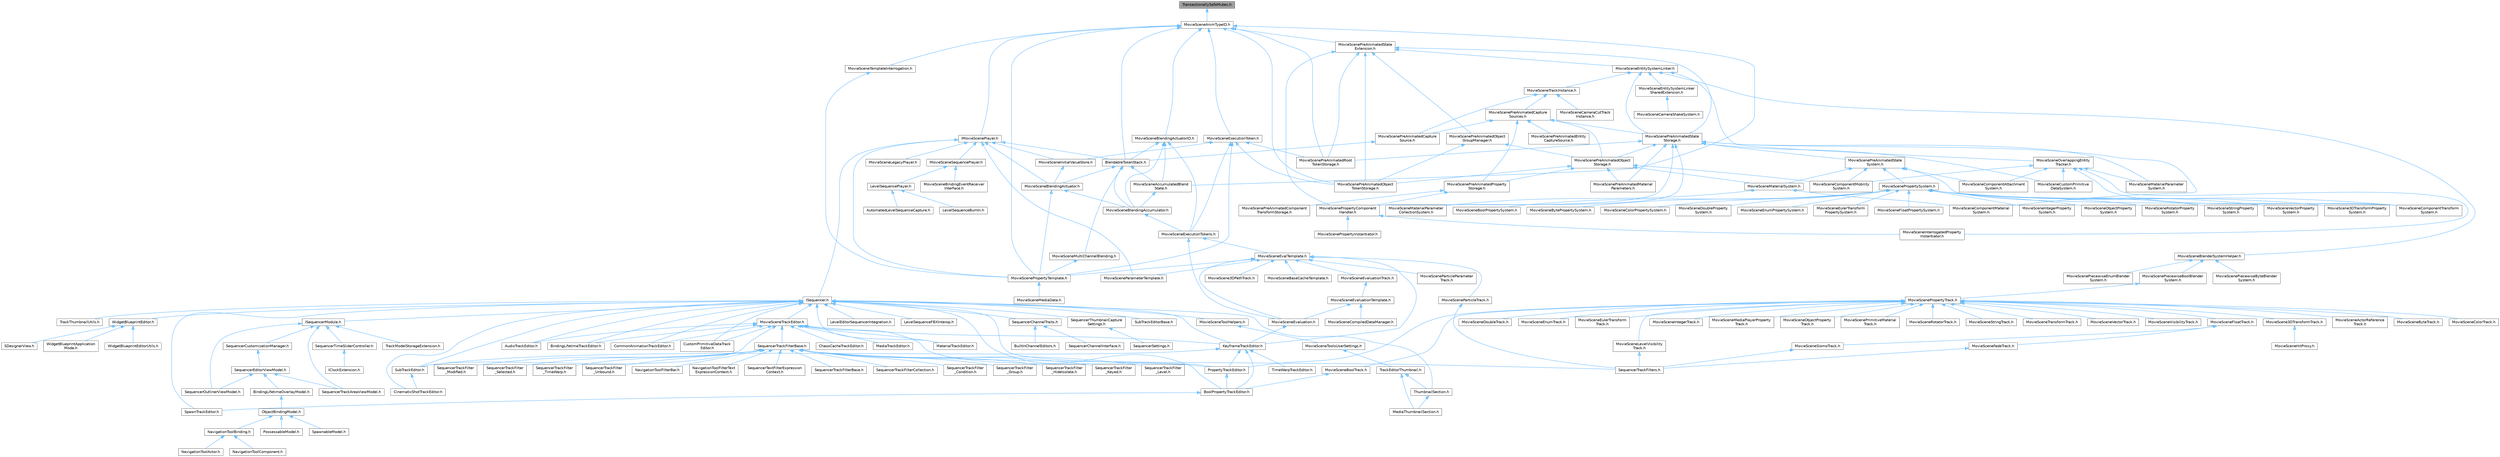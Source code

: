 digraph "TransactionallySafeMutex.h"
{
 // INTERACTIVE_SVG=YES
 // LATEX_PDF_SIZE
  bgcolor="transparent";
  edge [fontname=Helvetica,fontsize=10,labelfontname=Helvetica,labelfontsize=10];
  node [fontname=Helvetica,fontsize=10,shape=box,height=0.2,width=0.4];
  Node1 [id="Node000001",label="TransactionallySafeMutex.h",height=0.2,width=0.4,color="gray40", fillcolor="grey60", style="filled", fontcolor="black",tooltip=" "];
  Node1 -> Node2 [id="edge1_Node000001_Node000002",dir="back",color="steelblue1",style="solid",tooltip=" "];
  Node2 [id="Node000002",label="MovieSceneAnimTypeID.h",height=0.2,width=0.4,color="grey40", fillcolor="white", style="filled",URL="$d6/d4e/MovieSceneAnimTypeID_8h.html",tooltip=" "];
  Node2 -> Node3 [id="edge2_Node000002_Node000003",dir="back",color="steelblue1",style="solid",tooltip=" "];
  Node3 [id="Node000003",label="BlendableTokenStack.h",height=0.2,width=0.4,color="grey40", fillcolor="white", style="filled",URL="$de/d3e/BlendableTokenStack_8h.html",tooltip=" "];
  Node3 -> Node4 [id="edge3_Node000003_Node000004",dir="back",color="steelblue1",style="solid",tooltip=" "];
  Node4 [id="Node000004",label="MovieSceneAccumulatedBlend\lState.h",height=0.2,width=0.4,color="grey40", fillcolor="white", style="filled",URL="$d6/d13/MovieSceneAccumulatedBlendState_8h.html",tooltip=" "];
  Node4 -> Node5 [id="edge4_Node000004_Node000005",dir="back",color="steelblue1",style="solid",tooltip=" "];
  Node5 [id="Node000005",label="MovieSceneBlendingAccumulator.h",height=0.2,width=0.4,color="grey40", fillcolor="white", style="filled",URL="$db/dc1/MovieSceneBlendingAccumulator_8h.html",tooltip=" "];
  Node5 -> Node6 [id="edge5_Node000005_Node000006",dir="back",color="steelblue1",style="solid",tooltip=" "];
  Node6 [id="Node000006",label="MovieSceneExecutionTokens.h",height=0.2,width=0.4,color="grey40", fillcolor="white", style="filled",URL="$d7/dd2/MovieSceneExecutionTokens_8h.html",tooltip=" "];
  Node6 -> Node7 [id="edge6_Node000006_Node000007",dir="back",color="steelblue1",style="solid",tooltip=" "];
  Node7 [id="Node000007",label="MovieSceneEvalTemplate.h",height=0.2,width=0.4,color="grey40", fillcolor="white", style="filled",URL="$d2/d6c/MovieSceneEvalTemplate_8h.html",tooltip=" "];
  Node7 -> Node8 [id="edge7_Node000007_Node000008",dir="back",color="steelblue1",style="solid",tooltip=" "];
  Node8 [id="Node000008",label="KeyframeTrackEditor.h",height=0.2,width=0.4,color="grey40", fillcolor="white", style="filled",URL="$dd/d47/KeyframeTrackEditor_8h.html",tooltip=" "];
  Node8 -> Node9 [id="edge8_Node000008_Node000009",dir="back",color="steelblue1",style="solid",tooltip=" "];
  Node9 [id="Node000009",label="BoolPropertyTrackEditor.h",height=0.2,width=0.4,color="grey40", fillcolor="white", style="filled",URL="$db/d07/BoolPropertyTrackEditor_8h.html",tooltip=" "];
  Node9 -> Node10 [id="edge9_Node000009_Node000010",dir="back",color="steelblue1",style="solid",tooltip=" "];
  Node10 [id="Node000010",label="SpawnTrackEditor.h",height=0.2,width=0.4,color="grey40", fillcolor="white", style="filled",URL="$d5/dac/SpawnTrackEditor_8h.html",tooltip=" "];
  Node8 -> Node11 [id="edge10_Node000008_Node000011",dir="back",color="steelblue1",style="solid",tooltip=" "];
  Node11 [id="Node000011",label="PropertyTrackEditor.h",height=0.2,width=0.4,color="grey40", fillcolor="white", style="filled",URL="$da/d9a/PropertyTrackEditor_8h.html",tooltip=" "];
  Node11 -> Node9 [id="edge11_Node000011_Node000009",dir="back",color="steelblue1",style="solid",tooltip=" "];
  Node8 -> Node12 [id="edge12_Node000008_Node000012",dir="back",color="steelblue1",style="solid",tooltip=" "];
  Node12 [id="Node000012",label="SubTrackEditor.h",height=0.2,width=0.4,color="grey40", fillcolor="white", style="filled",URL="$d8/d5b/SubTrackEditor_8h.html",tooltip=" "];
  Node12 -> Node13 [id="edge13_Node000012_Node000013",dir="back",color="steelblue1",style="solid",tooltip=" "];
  Node13 [id="Node000013",label="CinematicShotTrackEditor.h",height=0.2,width=0.4,color="grey40", fillcolor="white", style="filled",URL="$d3/d0c/CinematicShotTrackEditor_8h.html",tooltip=" "];
  Node8 -> Node14 [id="edge14_Node000008_Node000014",dir="back",color="steelblue1",style="solid",tooltip=" "];
  Node14 [id="Node000014",label="TimeWarpTrackEditor.h",height=0.2,width=0.4,color="grey40", fillcolor="white", style="filled",URL="$dc/d2e/TimeWarpTrackEditor_8h.html",tooltip=" "];
  Node7 -> Node15 [id="edge15_Node000007_Node000015",dir="back",color="steelblue1",style="solid",tooltip=" "];
  Node15 [id="Node000015",label="MovieScene3DPathTrack.h",height=0.2,width=0.4,color="grey40", fillcolor="white", style="filled",URL="$d3/d57/MovieScene3DPathTrack_8h.html",tooltip=" "];
  Node7 -> Node16 [id="edge16_Node000007_Node000016",dir="back",color="steelblue1",style="solid",tooltip=" "];
  Node16 [id="Node000016",label="MovieSceneBaseCacheTemplate.h",height=0.2,width=0.4,color="grey40", fillcolor="white", style="filled",URL="$da/d0b/MovieSceneBaseCacheTemplate_8h.html",tooltip=" "];
  Node7 -> Node17 [id="edge17_Node000007_Node000017",dir="back",color="steelblue1",style="solid",tooltip=" "];
  Node17 [id="Node000017",label="MovieSceneEvaluation.h",height=0.2,width=0.4,color="grey40", fillcolor="white", style="filled",URL="$dc/ded/MovieSceneEvaluation_8h.html",tooltip=" "];
  Node17 -> Node8 [id="edge18_Node000017_Node000008",dir="back",color="steelblue1",style="solid",tooltip=" "];
  Node7 -> Node18 [id="edge19_Node000007_Node000018",dir="back",color="steelblue1",style="solid",tooltip=" "];
  Node18 [id="Node000018",label="MovieSceneEvaluationTrack.h",height=0.2,width=0.4,color="grey40", fillcolor="white", style="filled",URL="$d1/de1/MovieSceneEvaluationTrack_8h.html",tooltip=" "];
  Node18 -> Node19 [id="edge20_Node000018_Node000019",dir="back",color="steelblue1",style="solid",tooltip=" "];
  Node19 [id="Node000019",label="MovieSceneEvaluationTemplate.h",height=0.2,width=0.4,color="grey40", fillcolor="white", style="filled",URL="$d9/d34/MovieSceneEvaluationTemplate_8h.html",tooltip=" "];
  Node19 -> Node20 [id="edge21_Node000019_Node000020",dir="back",color="steelblue1",style="solid",tooltip=" "];
  Node20 [id="Node000020",label="MovieSceneCompiledDataManager.h",height=0.2,width=0.4,color="grey40", fillcolor="white", style="filled",URL="$d7/d59/MovieSceneCompiledDataManager_8h.html",tooltip=" "];
  Node19 -> Node17 [id="edge22_Node000019_Node000017",dir="back",color="steelblue1",style="solid",tooltip=" "];
  Node7 -> Node21 [id="edge23_Node000007_Node000021",dir="back",color="steelblue1",style="solid",tooltip=" "];
  Node21 [id="Node000021",label="MovieSceneParameterTemplate.h",height=0.2,width=0.4,color="grey40", fillcolor="white", style="filled",URL="$d9/df3/MovieSceneParameterTemplate_8h.html",tooltip=" "];
  Node7 -> Node22 [id="edge24_Node000007_Node000022",dir="back",color="steelblue1",style="solid",tooltip=" "];
  Node22 [id="Node000022",label="MovieSceneParticleParameter\lTrack.h",height=0.2,width=0.4,color="grey40", fillcolor="white", style="filled",URL="$d2/d09/MovieSceneParticleParameterTrack_8h.html",tooltip=" "];
  Node7 -> Node23 [id="edge25_Node000007_Node000023",dir="back",color="steelblue1",style="solid",tooltip=" "];
  Node23 [id="Node000023",label="MovieSceneParticleTrack.h",height=0.2,width=0.4,color="grey40", fillcolor="white", style="filled",URL="$dd/dba/MovieSceneParticleTrack_8h.html",tooltip=" "];
  Node23 -> Node24 [id="edge26_Node000023_Node000024",dir="back",color="steelblue1",style="solid",tooltip=" "];
  Node24 [id="Node000024",label="SequencerTrackFilters.h",height=0.2,width=0.4,color="grey40", fillcolor="white", style="filled",URL="$df/d72/SequencerTrackFilters_8h.html",tooltip=" "];
  Node7 -> Node25 [id="edge27_Node000007_Node000025",dir="back",color="steelblue1",style="solid",tooltip=" "];
  Node25 [id="Node000025",label="MovieScenePropertyTemplate.h",height=0.2,width=0.4,color="grey40", fillcolor="white", style="filled",URL="$d9/d24/MovieScenePropertyTemplate_8h.html",tooltip=" "];
  Node25 -> Node26 [id="edge28_Node000025_Node000026",dir="back",color="steelblue1",style="solid",tooltip=" "];
  Node26 [id="Node000026",label="MovieSceneMediaData.h",height=0.2,width=0.4,color="grey40", fillcolor="white", style="filled",URL="$de/db0/MovieSceneMediaData_8h.html",tooltip=" "];
  Node6 -> Node17 [id="edge29_Node000006_Node000017",dir="back",color="steelblue1",style="solid",tooltip=" "];
  Node3 -> Node5 [id="edge30_Node000003_Node000005",dir="back",color="steelblue1",style="solid",tooltip=" "];
  Node3 -> Node27 [id="edge31_Node000003_Node000027",dir="back",color="steelblue1",style="solid",tooltip=" "];
  Node27 [id="Node000027",label="MovieSceneBlendingActuator.h",height=0.2,width=0.4,color="grey40", fillcolor="white", style="filled",URL="$d8/d5a/MovieSceneBlendingActuator_8h.html",tooltip=" "];
  Node27 -> Node5 [id="edge32_Node000027_Node000005",dir="back",color="steelblue1",style="solid",tooltip=" "];
  Node27 -> Node25 [id="edge33_Node000027_Node000025",dir="back",color="steelblue1",style="solid",tooltip=" "];
  Node3 -> Node28 [id="edge34_Node000003_Node000028",dir="back",color="steelblue1",style="solid",tooltip=" "];
  Node28 [id="Node000028",label="MovieSceneMultiChannelBlending.h",height=0.2,width=0.4,color="grey40", fillcolor="white", style="filled",URL="$d7/d5d/MovieSceneMultiChannelBlending_8h.html",tooltip=" "];
  Node28 -> Node25 [id="edge35_Node000028_Node000025",dir="back",color="steelblue1",style="solid",tooltip=" "];
  Node2 -> Node29 [id="edge36_Node000002_Node000029",dir="back",color="steelblue1",style="solid",tooltip=" "];
  Node29 [id="Node000029",label="IMovieScenePlayer.h",height=0.2,width=0.4,color="grey40", fillcolor="white", style="filled",URL="$d3/d25/IMovieScenePlayer_8h.html",tooltip=" "];
  Node29 -> Node3 [id="edge37_Node000029_Node000003",dir="back",color="steelblue1",style="solid",tooltip=" "];
  Node29 -> Node30 [id="edge38_Node000029_Node000030",dir="back",color="steelblue1",style="solid",tooltip=" "];
  Node30 [id="Node000030",label="ISequencer.h",height=0.2,width=0.4,color="grey40", fillcolor="white", style="filled",URL="$d7/d1d/ISequencer_8h.html",tooltip=" "];
  Node30 -> Node31 [id="edge39_Node000030_Node000031",dir="back",color="steelblue1",style="solid",tooltip=" "];
  Node31 [id="Node000031",label="AudioTrackEditor.h",height=0.2,width=0.4,color="grey40", fillcolor="white", style="filled",URL="$dd/d96/AudioTrackEditor_8h.html",tooltip=" "];
  Node30 -> Node32 [id="edge40_Node000030_Node000032",dir="back",color="steelblue1",style="solid",tooltip=" "];
  Node32 [id="Node000032",label="BindingLifetimeTrackEditor.h",height=0.2,width=0.4,color="grey40", fillcolor="white", style="filled",URL="$db/d3c/BindingLifetimeTrackEditor_8h.html",tooltip=" "];
  Node30 -> Node9 [id="edge41_Node000030_Node000009",dir="back",color="steelblue1",style="solid",tooltip=" "];
  Node30 -> Node13 [id="edge42_Node000030_Node000013",dir="back",color="steelblue1",style="solid",tooltip=" "];
  Node30 -> Node33 [id="edge43_Node000030_Node000033",dir="back",color="steelblue1",style="solid",tooltip=" "];
  Node33 [id="Node000033",label="CommonAnimationTrackEditor.h",height=0.2,width=0.4,color="grey40", fillcolor="white", style="filled",URL="$d9/d6e/CommonAnimationTrackEditor_8h.html",tooltip=" "];
  Node30 -> Node34 [id="edge44_Node000030_Node000034",dir="back",color="steelblue1",style="solid",tooltip=" "];
  Node34 [id="Node000034",label="CustomPrimitiveDataTrack\lEditor.h",height=0.2,width=0.4,color="grey40", fillcolor="white", style="filled",URL="$dc/d8f/CustomPrimitiveDataTrackEditor_8h.html",tooltip=" "];
  Node30 -> Node35 [id="edge45_Node000030_Node000035",dir="back",color="steelblue1",style="solid",tooltip=" "];
  Node35 [id="Node000035",label="ISequencerModule.h",height=0.2,width=0.4,color="grey40", fillcolor="white", style="filled",URL="$d7/d3b/ISequencerModule_8h.html",tooltip=" "];
  Node35 -> Node36 [id="edge46_Node000035_Node000036",dir="back",color="steelblue1",style="solid",tooltip=" "];
  Node36 [id="Node000036",label="SequencerCustomizationManager.h",height=0.2,width=0.4,color="grey40", fillcolor="white", style="filled",URL="$dd/dea/SequencerCustomizationManager_8h.html",tooltip=" "];
  Node36 -> Node37 [id="edge47_Node000036_Node000037",dir="back",color="steelblue1",style="solid",tooltip=" "];
  Node37 [id="Node000037",label="SequencerEditorViewModel.h",height=0.2,width=0.4,color="grey40", fillcolor="white", style="filled",URL="$da/d57/SequencerEditorViewModel_8h.html",tooltip=" "];
  Node37 -> Node38 [id="edge48_Node000037_Node000038",dir="back",color="steelblue1",style="solid",tooltip=" "];
  Node38 [id="Node000038",label="BindingLifetimeOverlayModel.h",height=0.2,width=0.4,color="grey40", fillcolor="white", style="filled",URL="$d2/d69/BindingLifetimeOverlayModel_8h.html",tooltip=" "];
  Node38 -> Node39 [id="edge49_Node000038_Node000039",dir="back",color="steelblue1",style="solid",tooltip=" "];
  Node39 [id="Node000039",label="ObjectBindingModel.h",height=0.2,width=0.4,color="grey40", fillcolor="white", style="filled",URL="$de/dbc/ObjectBindingModel_8h.html",tooltip=" "];
  Node39 -> Node40 [id="edge50_Node000039_Node000040",dir="back",color="steelblue1",style="solid",tooltip=" "];
  Node40 [id="Node000040",label="NavigationToolBinding.h",height=0.2,width=0.4,color="grey40", fillcolor="white", style="filled",URL="$d0/db5/NavigationToolBinding_8h.html",tooltip=" "];
  Node40 -> Node41 [id="edge51_Node000040_Node000041",dir="back",color="steelblue1",style="solid",tooltip=" "];
  Node41 [id="Node000041",label="NavigationToolActor.h",height=0.2,width=0.4,color="grey40", fillcolor="white", style="filled",URL="$d6/da8/NavigationToolActor_8h.html",tooltip=" "];
  Node40 -> Node42 [id="edge52_Node000040_Node000042",dir="back",color="steelblue1",style="solid",tooltip=" "];
  Node42 [id="Node000042",label="NavigationToolComponent.h",height=0.2,width=0.4,color="grey40", fillcolor="white", style="filled",URL="$d7/dfc/NavigationToolComponent_8h.html",tooltip=" "];
  Node39 -> Node43 [id="edge53_Node000039_Node000043",dir="back",color="steelblue1",style="solid",tooltip=" "];
  Node43 [id="Node000043",label="PossessableModel.h",height=0.2,width=0.4,color="grey40", fillcolor="white", style="filled",URL="$d5/d01/PossessableModel_8h.html",tooltip=" "];
  Node39 -> Node44 [id="edge54_Node000039_Node000044",dir="back",color="steelblue1",style="solid",tooltip=" "];
  Node44 [id="Node000044",label="SpawnableModel.h",height=0.2,width=0.4,color="grey40", fillcolor="white", style="filled",URL="$d0/dd5/SpawnableModel_8h.html",tooltip=" "];
  Node37 -> Node45 [id="edge55_Node000037_Node000045",dir="back",color="steelblue1",style="solid",tooltip=" "];
  Node45 [id="Node000045",label="SequencerOutlinerViewModel.h",height=0.2,width=0.4,color="grey40", fillcolor="white", style="filled",URL="$da/d12/SequencerOutlinerViewModel_8h.html",tooltip=" "];
  Node37 -> Node46 [id="edge56_Node000037_Node000046",dir="back",color="steelblue1",style="solid",tooltip=" "];
  Node46 [id="Node000046",label="SequencerTrackAreaViewModel.h",height=0.2,width=0.4,color="grey40", fillcolor="white", style="filled",URL="$d9/dd2/SequencerTrackAreaViewModel_8h.html",tooltip=" "];
  Node35 -> Node45 [id="edge57_Node000035_Node000045",dir="back",color="steelblue1",style="solid",tooltip=" "];
  Node35 -> Node47 [id="edge58_Node000035_Node000047",dir="back",color="steelblue1",style="solid",tooltip=" "];
  Node47 [id="Node000047",label="SequencerTimeSliderController.h",height=0.2,width=0.4,color="grey40", fillcolor="white", style="filled",URL="$d3/d54/SequencerTimeSliderController_8h.html",tooltip=" "];
  Node47 -> Node48 [id="edge59_Node000047_Node000048",dir="back",color="steelblue1",style="solid",tooltip=" "];
  Node48 [id="Node000048",label="IClockExtension.h",height=0.2,width=0.4,color="grey40", fillcolor="white", style="filled",URL="$d1/d52/IClockExtension_8h.html",tooltip=" "];
  Node35 -> Node46 [id="edge60_Node000035_Node000046",dir="back",color="steelblue1",style="solid",tooltip=" "];
  Node35 -> Node49 [id="edge61_Node000035_Node000049",dir="back",color="steelblue1",style="solid",tooltip=" "];
  Node49 [id="Node000049",label="TrackModelStorageExtension.h",height=0.2,width=0.4,color="grey40", fillcolor="white", style="filled",URL="$d8/d98/TrackModelStorageExtension_8h.html",tooltip=" "];
  Node30 -> Node8 [id="edge62_Node000030_Node000008",dir="back",color="steelblue1",style="solid",tooltip=" "];
  Node30 -> Node50 [id="edge63_Node000030_Node000050",dir="back",color="steelblue1",style="solid",tooltip=" "];
  Node50 [id="Node000050",label="LevelEditorSequencerIntegration.h",height=0.2,width=0.4,color="grey40", fillcolor="white", style="filled",URL="$d5/d15/LevelEditorSequencerIntegration_8h.html",tooltip=" "];
  Node30 -> Node51 [id="edge64_Node000030_Node000051",dir="back",color="steelblue1",style="solid",tooltip=" "];
  Node51 [id="Node000051",label="LevelSequenceFBXInterop.h",height=0.2,width=0.4,color="grey40", fillcolor="white", style="filled",URL="$d7/d4f/LevelSequenceFBXInterop_8h.html",tooltip=" "];
  Node30 -> Node52 [id="edge65_Node000030_Node000052",dir="back",color="steelblue1",style="solid",tooltip=" "];
  Node52 [id="Node000052",label="MaterialTrackEditor.h",height=0.2,width=0.4,color="grey40", fillcolor="white", style="filled",URL="$d1/d9f/MaterialTrackEditor_8h.html",tooltip=" "];
  Node30 -> Node53 [id="edge66_Node000030_Node000053",dir="back",color="steelblue1",style="solid",tooltip=" "];
  Node53 [id="Node000053",label="MovieSceneToolHelpers.h",height=0.2,width=0.4,color="grey40", fillcolor="white", style="filled",URL="$d4/d0e/MovieSceneToolHelpers_8h.html",tooltip=" "];
  Node53 -> Node54 [id="edge67_Node000053_Node000054",dir="back",color="steelblue1",style="solid",tooltip=" "];
  Node54 [id="Node000054",label="MovieSceneToolsUserSettings.h",height=0.2,width=0.4,color="grey40", fillcolor="white", style="filled",URL="$d5/dab/MovieSceneToolsUserSettings_8h.html",tooltip=" "];
  Node54 -> Node55 [id="edge68_Node000054_Node000055",dir="back",color="steelblue1",style="solid",tooltip=" "];
  Node55 [id="Node000055",label="TrackEditorThumbnail.h",height=0.2,width=0.4,color="grey40", fillcolor="white", style="filled",URL="$d6/d44/TrackEditorThumbnail_8h.html",tooltip=" "];
  Node55 -> Node56 [id="edge69_Node000055_Node000056",dir="back",color="steelblue1",style="solid",tooltip=" "];
  Node56 [id="Node000056",label="MediaThumbnailSection.h",height=0.2,width=0.4,color="grey40", fillcolor="white", style="filled",URL="$d8/dfe/MediaThumbnailSection_8h.html",tooltip=" "];
  Node55 -> Node57 [id="edge70_Node000055_Node000057",dir="back",color="steelblue1",style="solid",tooltip=" "];
  Node57 [id="Node000057",label="ThumbnailSection.h",height=0.2,width=0.4,color="grey40", fillcolor="white", style="filled",URL="$de/daf/ThumbnailSection_8h.html",tooltip=" "];
  Node57 -> Node56 [id="edge71_Node000057_Node000056",dir="back",color="steelblue1",style="solid",tooltip=" "];
  Node30 -> Node58 [id="edge72_Node000030_Node000058",dir="back",color="steelblue1",style="solid",tooltip=" "];
  Node58 [id="Node000058",label="MovieSceneTrackEditor.h",height=0.2,width=0.4,color="grey40", fillcolor="white", style="filled",URL="$db/d6c/MovieSceneTrackEditor_8h.html",tooltip=" "];
  Node58 -> Node31 [id="edge73_Node000058_Node000031",dir="back",color="steelblue1",style="solid",tooltip=" "];
  Node58 -> Node32 [id="edge74_Node000058_Node000032",dir="back",color="steelblue1",style="solid",tooltip=" "];
  Node58 -> Node59 [id="edge75_Node000058_Node000059",dir="back",color="steelblue1",style="solid",tooltip=" "];
  Node59 [id="Node000059",label="ChaosCacheTrackEditor.h",height=0.2,width=0.4,color="grey40", fillcolor="white", style="filled",URL="$db/d36/ChaosCacheTrackEditor_8h.html",tooltip=" "];
  Node58 -> Node33 [id="edge76_Node000058_Node000033",dir="back",color="steelblue1",style="solid",tooltip=" "];
  Node58 -> Node34 [id="edge77_Node000058_Node000034",dir="back",color="steelblue1",style="solid",tooltip=" "];
  Node58 -> Node8 [id="edge78_Node000058_Node000008",dir="back",color="steelblue1",style="solid",tooltip=" "];
  Node58 -> Node52 [id="edge79_Node000058_Node000052",dir="back",color="steelblue1",style="solid",tooltip=" "];
  Node58 -> Node60 [id="edge80_Node000058_Node000060",dir="back",color="steelblue1",style="solid",tooltip=" "];
  Node60 [id="Node000060",label="MediaTrackEditor.h",height=0.2,width=0.4,color="grey40", fillcolor="white", style="filled",URL="$d0/d41/MediaTrackEditor_8h.html",tooltip=" "];
  Node58 -> Node11 [id="edge81_Node000058_Node000011",dir="back",color="steelblue1",style="solid",tooltip=" "];
  Node58 -> Node61 [id="edge82_Node000058_Node000061",dir="back",color="steelblue1",style="solid",tooltip=" "];
  Node61 [id="Node000061",label="SequencerTrackFilterBase.h",height=0.2,width=0.4,color="grey40", fillcolor="white", style="filled",URL="$d8/def/Filters_2SequencerTrackFilterBase_8h.html",tooltip=" "];
  Node61 -> Node62 [id="edge83_Node000061_Node000062",dir="back",color="steelblue1",style="solid",tooltip=" "];
  Node62 [id="Node000062",label="NavigationToolFilterBar.h",height=0.2,width=0.4,color="grey40", fillcolor="white", style="filled",URL="$df/d14/NavigationToolFilterBar_8h.html",tooltip=" "];
  Node61 -> Node63 [id="edge84_Node000061_Node000063",dir="back",color="steelblue1",style="solid",tooltip=" "];
  Node63 [id="Node000063",label="NavigationToolFilterText\lExpressionContext.h",height=0.2,width=0.4,color="grey40", fillcolor="white", style="filled",URL="$d8/dd2/NavigationToolFilterTextExpressionContext_8h.html",tooltip=" "];
  Node61 -> Node64 [id="edge85_Node000061_Node000064",dir="back",color="steelblue1",style="solid",tooltip=" "];
  Node64 [id="Node000064",label="SequencerTextFilterExpression\lContext.h",height=0.2,width=0.4,color="grey40", fillcolor="white", style="filled",URL="$d0/d9f/SequencerTextFilterExpressionContext_8h.html",tooltip=" "];
  Node61 -> Node65 [id="edge86_Node000061_Node000065",dir="back",color="steelblue1",style="solid",tooltip=" "];
  Node65 [id="Node000065",label="SequencerTrackFilterBase.h",height=0.2,width=0.4,color="grey40", fillcolor="white", style="filled",URL="$d8/d4d/SequencerTrackFilterBase_8h.html",tooltip=" "];
  Node61 -> Node66 [id="edge87_Node000061_Node000066",dir="back",color="steelblue1",style="solid",tooltip=" "];
  Node66 [id="Node000066",label="SequencerTrackFilterCollection.h",height=0.2,width=0.4,color="grey40", fillcolor="white", style="filled",URL="$d8/de2/SequencerTrackFilterCollection_8h.html",tooltip=" "];
  Node61 -> Node67 [id="edge88_Node000061_Node000067",dir="back",color="steelblue1",style="solid",tooltip=" "];
  Node67 [id="Node000067",label="SequencerTrackFilter\l_Condition.h",height=0.2,width=0.4,color="grey40", fillcolor="white", style="filled",URL="$df/d17/SequencerTrackFilter__Condition_8h.html",tooltip=" "];
  Node61 -> Node68 [id="edge89_Node000061_Node000068",dir="back",color="steelblue1",style="solid",tooltip=" "];
  Node68 [id="Node000068",label="SequencerTrackFilter\l_Group.h",height=0.2,width=0.4,color="grey40", fillcolor="white", style="filled",URL="$da/dea/SequencerTrackFilter__Group_8h.html",tooltip=" "];
  Node61 -> Node69 [id="edge90_Node000061_Node000069",dir="back",color="steelblue1",style="solid",tooltip=" "];
  Node69 [id="Node000069",label="SequencerTrackFilter\l_HideIsolate.h",height=0.2,width=0.4,color="grey40", fillcolor="white", style="filled",URL="$d3/d55/SequencerTrackFilter__HideIsolate_8h.html",tooltip=" "];
  Node61 -> Node70 [id="edge91_Node000061_Node000070",dir="back",color="steelblue1",style="solid",tooltip=" "];
  Node70 [id="Node000070",label="SequencerTrackFilter\l_Keyed.h",height=0.2,width=0.4,color="grey40", fillcolor="white", style="filled",URL="$d4/d2d/SequencerTrackFilter__Keyed_8h.html",tooltip=" "];
  Node61 -> Node71 [id="edge92_Node000061_Node000071",dir="back",color="steelblue1",style="solid",tooltip=" "];
  Node71 [id="Node000071",label="SequencerTrackFilter\l_Level.h",height=0.2,width=0.4,color="grey40", fillcolor="white", style="filled",URL="$d2/d6c/SequencerTrackFilter__Level_8h.html",tooltip=" "];
  Node61 -> Node72 [id="edge93_Node000061_Node000072",dir="back",color="steelblue1",style="solid",tooltip=" "];
  Node72 [id="Node000072",label="SequencerTrackFilter\l_Modified.h",height=0.2,width=0.4,color="grey40", fillcolor="white", style="filled",URL="$d0/dd9/SequencerTrackFilter__Modified_8h.html",tooltip=" "];
  Node61 -> Node73 [id="edge94_Node000061_Node000073",dir="back",color="steelblue1",style="solid",tooltip=" "];
  Node73 [id="Node000073",label="SequencerTrackFilter\l_Selected.h",height=0.2,width=0.4,color="grey40", fillcolor="white", style="filled",URL="$dc/d54/SequencerTrackFilter__Selected_8h.html",tooltip=" "];
  Node61 -> Node74 [id="edge95_Node000061_Node000074",dir="back",color="steelblue1",style="solid",tooltip=" "];
  Node74 [id="Node000074",label="SequencerTrackFilter\l_TimeWarp.h",height=0.2,width=0.4,color="grey40", fillcolor="white", style="filled",URL="$d6/dd0/SequencerTrackFilter__TimeWarp_8h.html",tooltip=" "];
  Node61 -> Node75 [id="edge96_Node000061_Node000075",dir="back",color="steelblue1",style="solid",tooltip=" "];
  Node75 [id="Node000075",label="SequencerTrackFilter\l_Unbound.h",height=0.2,width=0.4,color="grey40", fillcolor="white", style="filled",URL="$d0/dd1/SequencerTrackFilter__Unbound_8h.html",tooltip=" "];
  Node61 -> Node24 [id="edge97_Node000061_Node000024",dir="back",color="steelblue1",style="solid",tooltip=" "];
  Node58 -> Node12 [id="edge98_Node000058_Node000012",dir="back",color="steelblue1",style="solid",tooltip=" "];
  Node30 -> Node11 [id="edge99_Node000030_Node000011",dir="back",color="steelblue1",style="solid",tooltip=" "];
  Node30 -> Node76 [id="edge100_Node000030_Node000076",dir="back",color="steelblue1",style="solid",tooltip=" "];
  Node76 [id="Node000076",label="SequencerChannelTraits.h",height=0.2,width=0.4,color="grey40", fillcolor="white", style="filled",URL="$d6/db9/SequencerChannelTraits_8h.html",tooltip=" "];
  Node76 -> Node77 [id="edge101_Node000076_Node000077",dir="back",color="steelblue1",style="solid",tooltip=" "];
  Node77 [id="Node000077",label="BuiltInChannelEditors.h",height=0.2,width=0.4,color="grey40", fillcolor="white", style="filled",URL="$df/daf/BuiltInChannelEditors_8h.html",tooltip=" "];
  Node76 -> Node78 [id="edge102_Node000076_Node000078",dir="back",color="steelblue1",style="solid",tooltip=" "];
  Node78 [id="Node000078",label="SequencerChannelInterface.h",height=0.2,width=0.4,color="grey40", fillcolor="white", style="filled",URL="$da/d51/SequencerChannelInterface_8h.html",tooltip=" "];
  Node30 -> Node79 [id="edge103_Node000030_Node000079",dir="back",color="steelblue1",style="solid",tooltip=" "];
  Node79 [id="Node000079",label="SequencerThumbnailCapture\lSettings.h",height=0.2,width=0.4,color="grey40", fillcolor="white", style="filled",URL="$de/d05/SequencerThumbnailCaptureSettings_8h.html",tooltip=" "];
  Node79 -> Node80 [id="edge104_Node000079_Node000080",dir="back",color="steelblue1",style="solid",tooltip=" "];
  Node80 [id="Node000080",label="SequencerSettings.h",height=0.2,width=0.4,color="grey40", fillcolor="white", style="filled",URL="$d1/d46/SequencerSettings_8h.html",tooltip=" "];
  Node30 -> Node10 [id="edge105_Node000030_Node000010",dir="back",color="steelblue1",style="solid",tooltip=" "];
  Node30 -> Node12 [id="edge106_Node000030_Node000012",dir="back",color="steelblue1",style="solid",tooltip=" "];
  Node30 -> Node81 [id="edge107_Node000030_Node000081",dir="back",color="steelblue1",style="solid",tooltip=" "];
  Node81 [id="Node000081",label="SubTrackEditorBase.h",height=0.2,width=0.4,color="grey40", fillcolor="white", style="filled",URL="$db/d33/SubTrackEditorBase_8h.html",tooltip=" "];
  Node30 -> Node57 [id="edge108_Node000030_Node000057",dir="back",color="steelblue1",style="solid",tooltip=" "];
  Node30 -> Node82 [id="edge109_Node000030_Node000082",dir="back",color="steelblue1",style="solid",tooltip=" "];
  Node82 [id="Node000082",label="TrackThumbnailUtils.h",height=0.2,width=0.4,color="grey40", fillcolor="white", style="filled",URL="$dc/df4/TrackThumbnailUtils_8h.html",tooltip=" "];
  Node30 -> Node83 [id="edge110_Node000030_Node000083",dir="back",color="steelblue1",style="solid",tooltip=" "];
  Node83 [id="Node000083",label="WidgetBlueprintEditor.h",height=0.2,width=0.4,color="grey40", fillcolor="white", style="filled",URL="$d6/d04/WidgetBlueprintEditor_8h.html",tooltip=" "];
  Node83 -> Node84 [id="edge111_Node000083_Node000084",dir="back",color="steelblue1",style="solid",tooltip=" "];
  Node84 [id="Node000084",label="SDesignerView.h",height=0.2,width=0.4,color="grey40", fillcolor="white", style="filled",URL="$d2/d14/SDesignerView_8h.html",tooltip=" "];
  Node83 -> Node85 [id="edge112_Node000083_Node000085",dir="back",color="steelblue1",style="solid",tooltip=" "];
  Node85 [id="Node000085",label="WidgetBlueprintApplication\lMode.h",height=0.2,width=0.4,color="grey40", fillcolor="white", style="filled",URL="$d3/d40/WidgetBlueprintApplicationMode_8h.html",tooltip=" "];
  Node83 -> Node86 [id="edge113_Node000083_Node000086",dir="back",color="steelblue1",style="solid",tooltip=" "];
  Node86 [id="Node000086",label="WidgetBlueprintEditorUtils.h",height=0.2,width=0.4,color="grey40", fillcolor="white", style="filled",URL="$d9/df7/WidgetBlueprintEditorUtils_8h.html",tooltip=" "];
  Node29 -> Node27 [id="edge114_Node000029_Node000027",dir="back",color="steelblue1",style="solid",tooltip=" "];
  Node29 -> Node87 [id="edge115_Node000029_Node000087",dir="back",color="steelblue1",style="solid",tooltip=" "];
  Node87 [id="Node000087",label="MovieSceneInitialValueStore.h",height=0.2,width=0.4,color="grey40", fillcolor="white", style="filled",URL="$db/dc0/MovieSceneInitialValueStore_8h.html",tooltip=" "];
  Node87 -> Node27 [id="edge116_Node000087_Node000027",dir="back",color="steelblue1",style="solid",tooltip=" "];
  Node29 -> Node88 [id="edge117_Node000029_Node000088",dir="back",color="steelblue1",style="solid",tooltip=" "];
  Node88 [id="Node000088",label="MovieSceneLegacyPlayer.h",height=0.2,width=0.4,color="grey40", fillcolor="white", style="filled",URL="$d7/dfb/MovieSceneLegacyPlayer_8h.html",tooltip=" "];
  Node29 -> Node21 [id="edge118_Node000029_Node000021",dir="back",color="steelblue1",style="solid",tooltip=" "];
  Node29 -> Node25 [id="edge119_Node000029_Node000025",dir="back",color="steelblue1",style="solid",tooltip=" "];
  Node29 -> Node89 [id="edge120_Node000029_Node000089",dir="back",color="steelblue1",style="solid",tooltip=" "];
  Node89 [id="Node000089",label="MovieSceneSequencePlayer.h",height=0.2,width=0.4,color="grey40", fillcolor="white", style="filled",URL="$d3/d08/MovieSceneSequencePlayer_8h.html",tooltip=" "];
  Node89 -> Node90 [id="edge121_Node000089_Node000090",dir="back",color="steelblue1",style="solid",tooltip=" "];
  Node90 [id="Node000090",label="LevelSequencePlayer.h",height=0.2,width=0.4,color="grey40", fillcolor="white", style="filled",URL="$d0/d5e/LevelSequencePlayer_8h.html",tooltip=" "];
  Node90 -> Node91 [id="edge122_Node000090_Node000091",dir="back",color="steelblue1",style="solid",tooltip=" "];
  Node91 [id="Node000091",label="AutomatedLevelSequenceCapture.h",height=0.2,width=0.4,color="grey40", fillcolor="white", style="filled",URL="$d4/d3e/AutomatedLevelSequenceCapture_8h.html",tooltip=" "];
  Node90 -> Node92 [id="edge123_Node000090_Node000092",dir="back",color="steelblue1",style="solid",tooltip=" "];
  Node92 [id="Node000092",label="LevelSequenceBurnIn.h",height=0.2,width=0.4,color="grey40", fillcolor="white", style="filled",URL="$d2/d6b/LevelSequenceBurnIn_8h.html",tooltip=" "];
  Node89 -> Node93 [id="edge124_Node000089_Node000093",dir="back",color="steelblue1",style="solid",tooltip=" "];
  Node93 [id="Node000093",label="MovieSceneBindingEventReceiver\lInterface.h",height=0.2,width=0.4,color="grey40", fillcolor="white", style="filled",URL="$df/d39/MovieSceneBindingEventReceiverInterface_8h.html",tooltip=" "];
  Node2 -> Node4 [id="edge125_Node000002_Node000004",dir="back",color="steelblue1",style="solid",tooltip=" "];
  Node2 -> Node94 [id="edge126_Node000002_Node000094",dir="back",color="steelblue1",style="solid",tooltip=" "];
  Node94 [id="Node000094",label="MovieSceneBlendingActuatorID.h",height=0.2,width=0.4,color="grey40", fillcolor="white", style="filled",URL="$d3/d8f/MovieSceneBlendingActuatorID_8h.html",tooltip=" "];
  Node94 -> Node3 [id="edge127_Node000094_Node000003",dir="back",color="steelblue1",style="solid",tooltip=" "];
  Node94 -> Node4 [id="edge128_Node000094_Node000004",dir="back",color="steelblue1",style="solid",tooltip=" "];
  Node94 -> Node5 [id="edge129_Node000094_Node000005",dir="back",color="steelblue1",style="solid",tooltip=" "];
  Node94 -> Node6 [id="edge130_Node000094_Node000006",dir="back",color="steelblue1",style="solid",tooltip=" "];
  Node2 -> Node95 [id="edge131_Node000002_Node000095",dir="back",color="steelblue1",style="solid",tooltip=" "];
  Node95 [id="Node000095",label="MovieSceneExecutionToken.h",height=0.2,width=0.4,color="grey40", fillcolor="white", style="filled",URL="$da/d37/MovieSceneExecutionToken_8h.html",tooltip=" "];
  Node95 -> Node6 [id="edge132_Node000095_Node000006",dir="back",color="steelblue1",style="solid",tooltip=" "];
  Node95 -> Node87 [id="edge133_Node000095_Node000087",dir="back",color="steelblue1",style="solid",tooltip=" "];
  Node95 -> Node96 [id="edge134_Node000095_Node000096",dir="back",color="steelblue1",style="solid",tooltip=" "];
  Node96 [id="Node000096",label="MovieScenePreAnimatedObject\lTokenStorage.h",height=0.2,width=0.4,color="grey40", fillcolor="white", style="filled",URL="$dc/d07/MovieScenePreAnimatedObjectTokenStorage_8h.html",tooltip=" "];
  Node95 -> Node97 [id="edge135_Node000095_Node000097",dir="back",color="steelblue1",style="solid",tooltip=" "];
  Node97 [id="Node000097",label="MovieScenePreAnimatedRoot\lTokenStorage.h",height=0.2,width=0.4,color="grey40", fillcolor="white", style="filled",URL="$d1/db6/MovieScenePreAnimatedRootTokenStorage_8h.html",tooltip=" "];
  Node95 -> Node25 [id="edge136_Node000095_Node000025",dir="back",color="steelblue1",style="solid",tooltip=" "];
  Node2 -> Node96 [id="edge137_Node000002_Node000096",dir="back",color="steelblue1",style="solid",tooltip=" "];
  Node2 -> Node97 [id="edge138_Node000002_Node000097",dir="back",color="steelblue1",style="solid",tooltip=" "];
  Node2 -> Node98 [id="edge139_Node000002_Node000098",dir="back",color="steelblue1",style="solid",tooltip=" "];
  Node98 [id="Node000098",label="MovieScenePreAnimatedState\lExtension.h",height=0.2,width=0.4,color="grey40", fillcolor="white", style="filled",URL="$dc/de7/MovieScenePreAnimatedStateExtension_8h.html",tooltip=" "];
  Node98 -> Node99 [id="edge140_Node000098_Node000099",dir="back",color="steelblue1",style="solid",tooltip=" "];
  Node99 [id="Node000099",label="MovieSceneEntitySystemLinker.h",height=0.2,width=0.4,color="grey40", fillcolor="white", style="filled",URL="$d9/d16/MovieSceneEntitySystemLinker_8h.html",tooltip=" "];
  Node99 -> Node100 [id="edge141_Node000099_Node000100",dir="back",color="steelblue1",style="solid",tooltip=" "];
  Node100 [id="Node000100",label="MovieSceneBlenderSystemHelper.h",height=0.2,width=0.4,color="grey40", fillcolor="white", style="filled",URL="$d5/d47/MovieSceneBlenderSystemHelper_8h.html",tooltip=" "];
  Node100 -> Node101 [id="edge142_Node000100_Node000101",dir="back",color="steelblue1",style="solid",tooltip=" "];
  Node101 [id="Node000101",label="MovieScenePiecewiseBoolBlender\lSystem.h",height=0.2,width=0.4,color="grey40", fillcolor="white", style="filled",URL="$d7/d27/MovieScenePiecewiseBoolBlenderSystem_8h.html",tooltip=" "];
  Node101 -> Node102 [id="edge143_Node000101_Node000102",dir="back",color="steelblue1",style="solid",tooltip=" "];
  Node102 [id="Node000102",label="MovieScenePropertyTrack.h",height=0.2,width=0.4,color="grey40", fillcolor="white", style="filled",URL="$da/d0c/MovieScenePropertyTrack_8h.html",tooltip=" "];
  Node102 -> Node103 [id="edge144_Node000102_Node000103",dir="back",color="steelblue1",style="solid",tooltip=" "];
  Node103 [id="Node000103",label="MovieScene3DTransformTrack.h",height=0.2,width=0.4,color="grey40", fillcolor="white", style="filled",URL="$d9/d06/MovieScene3DTransformTrack_8h.html",tooltip=" "];
  Node103 -> Node104 [id="edge145_Node000103_Node000104",dir="back",color="steelblue1",style="solid",tooltip=" "];
  Node104 [id="Node000104",label="MovieSceneHitProxy.h",height=0.2,width=0.4,color="grey40", fillcolor="white", style="filled",URL="$d0/d01/MovieSceneHitProxy_8h.html",tooltip=" "];
  Node102 -> Node105 [id="edge146_Node000102_Node000105",dir="back",color="steelblue1",style="solid",tooltip=" "];
  Node105 [id="Node000105",label="MovieSceneActorReference\lTrack.h",height=0.2,width=0.4,color="grey40", fillcolor="white", style="filled",URL="$d9/d9b/MovieSceneActorReferenceTrack_8h.html",tooltip=" "];
  Node102 -> Node106 [id="edge147_Node000102_Node000106",dir="back",color="steelblue1",style="solid",tooltip=" "];
  Node106 [id="Node000106",label="MovieSceneBoolTrack.h",height=0.2,width=0.4,color="grey40", fillcolor="white", style="filled",URL="$d7/ddf/MovieSceneBoolTrack_8h.html",tooltip=" "];
  Node106 -> Node9 [id="edge148_Node000106_Node000009",dir="back",color="steelblue1",style="solid",tooltip=" "];
  Node102 -> Node107 [id="edge149_Node000102_Node000107",dir="back",color="steelblue1",style="solid",tooltip=" "];
  Node107 [id="Node000107",label="MovieSceneByteTrack.h",height=0.2,width=0.4,color="grey40", fillcolor="white", style="filled",URL="$dc/d79/MovieSceneByteTrack_8h.html",tooltip=" "];
  Node102 -> Node108 [id="edge150_Node000102_Node000108",dir="back",color="steelblue1",style="solid",tooltip=" "];
  Node108 [id="Node000108",label="MovieSceneColorTrack.h",height=0.2,width=0.4,color="grey40", fillcolor="white", style="filled",URL="$d8/df9/MovieSceneColorTrack_8h.html",tooltip=" "];
  Node102 -> Node109 [id="edge151_Node000102_Node000109",dir="back",color="steelblue1",style="solid",tooltip=" "];
  Node109 [id="Node000109",label="MovieSceneDoubleTrack.h",height=0.2,width=0.4,color="grey40", fillcolor="white", style="filled",URL="$de/d31/MovieSceneDoubleTrack_8h.html",tooltip=" "];
  Node102 -> Node110 [id="edge152_Node000102_Node000110",dir="back",color="steelblue1",style="solid",tooltip=" "];
  Node110 [id="Node000110",label="MovieSceneEnumTrack.h",height=0.2,width=0.4,color="grey40", fillcolor="white", style="filled",URL="$d6/d95/MovieSceneEnumTrack_8h.html",tooltip=" "];
  Node102 -> Node111 [id="edge153_Node000102_Node000111",dir="back",color="steelblue1",style="solid",tooltip=" "];
  Node111 [id="Node000111",label="MovieSceneEulerTransform\lTrack.h",height=0.2,width=0.4,color="grey40", fillcolor="white", style="filled",URL="$d7/d3a/MovieSceneEulerTransformTrack_8h.html",tooltip=" "];
  Node102 -> Node112 [id="edge154_Node000102_Node000112",dir="back",color="steelblue1",style="solid",tooltip=" "];
  Node112 [id="Node000112",label="MovieSceneFloatTrack.h",height=0.2,width=0.4,color="grey40", fillcolor="white", style="filled",URL="$dc/d88/MovieSceneFloatTrack_8h.html",tooltip=" "];
  Node112 -> Node113 [id="edge155_Node000112_Node000113",dir="back",color="steelblue1",style="solid",tooltip=" "];
  Node113 [id="Node000113",label="MovieSceneFadeTrack.h",height=0.2,width=0.4,color="grey40", fillcolor="white", style="filled",URL="$d3/dd6/MovieSceneFadeTrack_8h.html",tooltip=" "];
  Node113 -> Node24 [id="edge156_Node000113_Node000024",dir="back",color="steelblue1",style="solid",tooltip=" "];
  Node112 -> Node114 [id="edge157_Node000112_Node000114",dir="back",color="steelblue1",style="solid",tooltip=" "];
  Node114 [id="Node000114",label="MovieSceneSlomoTrack.h",height=0.2,width=0.4,color="grey40", fillcolor="white", style="filled",URL="$d3/d88/MovieSceneSlomoTrack_8h.html",tooltip=" "];
  Node114 -> Node24 [id="edge158_Node000114_Node000024",dir="back",color="steelblue1",style="solid",tooltip=" "];
  Node102 -> Node115 [id="edge159_Node000102_Node000115",dir="back",color="steelblue1",style="solid",tooltip=" "];
  Node115 [id="Node000115",label="MovieSceneIntegerTrack.h",height=0.2,width=0.4,color="grey40", fillcolor="white", style="filled",URL="$d9/d1a/MovieSceneIntegerTrack_8h.html",tooltip=" "];
  Node102 -> Node116 [id="edge160_Node000102_Node000116",dir="back",color="steelblue1",style="solid",tooltip=" "];
  Node116 [id="Node000116",label="MovieSceneLevelVisibility\lTrack.h",height=0.2,width=0.4,color="grey40", fillcolor="white", style="filled",URL="$d8/dae/MovieSceneLevelVisibilityTrack_8h.html",tooltip=" "];
  Node116 -> Node24 [id="edge161_Node000116_Node000024",dir="back",color="steelblue1",style="solid",tooltip=" "];
  Node102 -> Node117 [id="edge162_Node000102_Node000117",dir="back",color="steelblue1",style="solid",tooltip=" "];
  Node117 [id="Node000117",label="MovieSceneMediaPlayerProperty\lTrack.h",height=0.2,width=0.4,color="grey40", fillcolor="white", style="filled",URL="$d4/da1/MovieSceneMediaPlayerPropertyTrack_8h.html",tooltip=" "];
  Node102 -> Node118 [id="edge163_Node000102_Node000118",dir="back",color="steelblue1",style="solid",tooltip=" "];
  Node118 [id="Node000118",label="MovieSceneObjectProperty\lTrack.h",height=0.2,width=0.4,color="grey40", fillcolor="white", style="filled",URL="$dc/da9/MovieSceneObjectPropertyTrack_8h.html",tooltip=" "];
  Node102 -> Node119 [id="edge164_Node000102_Node000119",dir="back",color="steelblue1",style="solid",tooltip=" "];
  Node119 [id="Node000119",label="MovieScenePrimitiveMaterial\lTrack.h",height=0.2,width=0.4,color="grey40", fillcolor="white", style="filled",URL="$dc/dc4/MovieScenePrimitiveMaterialTrack_8h.html",tooltip=" "];
  Node102 -> Node120 [id="edge165_Node000102_Node000120",dir="back",color="steelblue1",style="solid",tooltip=" "];
  Node120 [id="Node000120",label="MovieSceneRotatorTrack.h",height=0.2,width=0.4,color="grey40", fillcolor="white", style="filled",URL="$d3/d8f/MovieSceneRotatorTrack_8h.html",tooltip=" "];
  Node102 -> Node121 [id="edge166_Node000102_Node000121",dir="back",color="steelblue1",style="solid",tooltip=" "];
  Node121 [id="Node000121",label="MovieSceneStringTrack.h",height=0.2,width=0.4,color="grey40", fillcolor="white", style="filled",URL="$dd/d54/MovieSceneStringTrack_8h.html",tooltip=" "];
  Node102 -> Node122 [id="edge167_Node000102_Node000122",dir="back",color="steelblue1",style="solid",tooltip=" "];
  Node122 [id="Node000122",label="MovieSceneTransformTrack.h",height=0.2,width=0.4,color="grey40", fillcolor="white", style="filled",URL="$df/d57/MovieSceneTransformTrack_8h.html",tooltip=" "];
  Node102 -> Node123 [id="edge168_Node000102_Node000123",dir="back",color="steelblue1",style="solid",tooltip=" "];
  Node123 [id="Node000123",label="MovieSceneVectorTrack.h",height=0.2,width=0.4,color="grey40", fillcolor="white", style="filled",URL="$d8/d5e/MovieSceneVectorTrack_8h.html",tooltip=" "];
  Node102 -> Node124 [id="edge169_Node000102_Node000124",dir="back",color="steelblue1",style="solid",tooltip=" "];
  Node124 [id="Node000124",label="MovieSceneVisibilityTrack.h",height=0.2,width=0.4,color="grey40", fillcolor="white", style="filled",URL="$dd/d5e/MovieSceneVisibilityTrack_8h.html",tooltip=" "];
  Node102 -> Node11 [id="edge170_Node000102_Node000011",dir="back",color="steelblue1",style="solid",tooltip=" "];
  Node100 -> Node125 [id="edge171_Node000100_Node000125",dir="back",color="steelblue1",style="solid",tooltip=" "];
  Node125 [id="Node000125",label="MovieScenePiecewiseByteBlender\lSystem.h",height=0.2,width=0.4,color="grey40", fillcolor="white", style="filled",URL="$d7/dde/MovieScenePiecewiseByteBlenderSystem_8h.html",tooltip=" "];
  Node100 -> Node126 [id="edge172_Node000100_Node000126",dir="back",color="steelblue1",style="solid",tooltip=" "];
  Node126 [id="Node000126",label="MovieScenePiecewiseEnumBlender\lSystem.h",height=0.2,width=0.4,color="grey40", fillcolor="white", style="filled",URL="$d4/dfe/MovieScenePiecewiseEnumBlenderSystem_8h.html",tooltip=" "];
  Node99 -> Node127 [id="edge173_Node000099_Node000127",dir="back",color="steelblue1",style="solid",tooltip=" "];
  Node127 [id="Node000127",label="MovieSceneEntitySystemLinker\lSharedExtension.h",height=0.2,width=0.4,color="grey40", fillcolor="white", style="filled",URL="$dc/df1/MovieSceneEntitySystemLinkerSharedExtension_8h.html",tooltip=" "];
  Node127 -> Node128 [id="edge174_Node000127_Node000128",dir="back",color="steelblue1",style="solid",tooltip=" "];
  Node128 [id="Node000128",label="MovieSceneCameraShakeSystem.h",height=0.2,width=0.4,color="grey40", fillcolor="white", style="filled",URL="$d2/dcc/MovieSceneCameraShakeSystem_8h.html",tooltip=" "];
  Node99 -> Node129 [id="edge175_Node000099_Node000129",dir="back",color="steelblue1",style="solid",tooltip=" "];
  Node129 [id="Node000129",label="MovieSceneOverlappingEntity\lTracker.h",height=0.2,width=0.4,color="grey40", fillcolor="white", style="filled",URL="$db/d41/MovieSceneOverlappingEntityTracker_8h.html",tooltip=" "];
  Node129 -> Node130 [id="edge176_Node000129_Node000130",dir="back",color="steelblue1",style="solid",tooltip=" "];
  Node130 [id="Node000130",label="MovieSceneComponentAttachment\lSystem.h",height=0.2,width=0.4,color="grey40", fillcolor="white", style="filled",URL="$d9/db3/MovieSceneComponentAttachmentSystem_8h.html",tooltip=" "];
  Node129 -> Node131 [id="edge177_Node000129_Node000131",dir="back",color="steelblue1",style="solid",tooltip=" "];
  Node131 [id="Node000131",label="MovieSceneComponentMobility\lSystem.h",height=0.2,width=0.4,color="grey40", fillcolor="white", style="filled",URL="$d7/dca/MovieSceneComponentMobilitySystem_8h.html",tooltip=" "];
  Node129 -> Node132 [id="edge178_Node000129_Node000132",dir="back",color="steelblue1",style="solid",tooltip=" "];
  Node132 [id="Node000132",label="MovieSceneComponentTransform\lSystem.h",height=0.2,width=0.4,color="grey40", fillcolor="white", style="filled",URL="$d1/d3e/MovieSceneComponentTransformSystem_8h.html",tooltip=" "];
  Node129 -> Node133 [id="edge179_Node000129_Node000133",dir="back",color="steelblue1",style="solid",tooltip=" "];
  Node133 [id="Node000133",label="MovieSceneCustomPrimitive\lDataSystem.h",height=0.2,width=0.4,color="grey40", fillcolor="white", style="filled",URL="$d1/da0/MovieSceneCustomPrimitiveDataSystem_8h.html",tooltip=" "];
  Node129 -> Node134 [id="edge180_Node000129_Node000134",dir="back",color="steelblue1",style="solid",tooltip=" "];
  Node134 [id="Node000134",label="MovieSceneInterrogatedProperty\lInstantiator.h",height=0.2,width=0.4,color="grey40", fillcolor="white", style="filled",URL="$df/d43/MovieSceneInterrogatedPropertyInstantiator_8h.html",tooltip=" "];
  Node129 -> Node135 [id="edge181_Node000129_Node000135",dir="back",color="steelblue1",style="solid",tooltip=" "];
  Node135 [id="Node000135",label="MovieSceneMaterialParameter\lSystem.h",height=0.2,width=0.4,color="grey40", fillcolor="white", style="filled",URL="$d9/d38/MovieSceneMaterialParameterSystem_8h.html",tooltip=" "];
  Node99 -> Node136 [id="edge182_Node000099_Node000136",dir="back",color="steelblue1",style="solid",tooltip=" "];
  Node136 [id="Node000136",label="MovieScenePreAnimatedState\lStorage.h",height=0.2,width=0.4,color="grey40", fillcolor="white", style="filled",URL="$db/d56/MovieScenePreAnimatedStateStorage_8h.html",tooltip=" "];
  Node136 -> Node137 [id="edge183_Node000136_Node000137",dir="back",color="steelblue1",style="solid",tooltip=" "];
  Node137 [id="Node000137",label="MovieSceneComponentMaterial\lSystem.h",height=0.2,width=0.4,color="grey40", fillcolor="white", style="filled",URL="$d7/d7c/MovieSceneComponentMaterialSystem_8h.html",tooltip=" "];
  Node136 -> Node133 [id="edge184_Node000136_Node000133",dir="back",color="steelblue1",style="solid",tooltip=" "];
  Node136 -> Node138 [id="edge185_Node000136_Node000138",dir="back",color="steelblue1",style="solid",tooltip=" "];
  Node138 [id="Node000138",label="MovieSceneMaterialParameter\lCollectionSystem.h",height=0.2,width=0.4,color="grey40", fillcolor="white", style="filled",URL="$d4/d18/MovieSceneMaterialParameterCollectionSystem_8h.html",tooltip=" "];
  Node136 -> Node135 [id="edge186_Node000136_Node000135",dir="back",color="steelblue1",style="solid",tooltip=" "];
  Node136 -> Node139 [id="edge187_Node000136_Node000139",dir="back",color="steelblue1",style="solid",tooltip=" "];
  Node139 [id="Node000139",label="MovieScenePreAnimatedMaterial\lParameters.h",height=0.2,width=0.4,color="grey40", fillcolor="white", style="filled",URL="$d9/dac/MovieScenePreAnimatedMaterialParameters_8h.html",tooltip=" "];
  Node136 -> Node140 [id="edge188_Node000136_Node000140",dir="back",color="steelblue1",style="solid",tooltip=" "];
  Node140 [id="Node000140",label="MovieScenePreAnimatedObject\lStorage.h",height=0.2,width=0.4,color="grey40", fillcolor="white", style="filled",URL="$d1/dc5/MovieScenePreAnimatedObjectStorage_8h.html",tooltip=" "];
  Node140 -> Node131 [id="edge189_Node000140_Node000131",dir="back",color="steelblue1",style="solid",tooltip=" "];
  Node140 -> Node141 [id="edge190_Node000140_Node000141",dir="back",color="steelblue1",style="solid",tooltip=" "];
  Node141 [id="Node000141",label="MovieSceneMaterialSystem.h",height=0.2,width=0.4,color="grey40", fillcolor="white", style="filled",URL="$d2/d2f/MovieSceneMaterialSystem_8h.html",tooltip=" "];
  Node141 -> Node137 [id="edge191_Node000141_Node000137",dir="back",color="steelblue1",style="solid",tooltip=" "];
  Node141 -> Node138 [id="edge192_Node000141_Node000138",dir="back",color="steelblue1",style="solid",tooltip=" "];
  Node140 -> Node139 [id="edge193_Node000140_Node000139",dir="back",color="steelblue1",style="solid",tooltip=" "];
  Node140 -> Node96 [id="edge194_Node000140_Node000096",dir="back",color="steelblue1",style="solid",tooltip=" "];
  Node140 -> Node142 [id="edge195_Node000140_Node000142",dir="back",color="steelblue1",style="solid",tooltip=" "];
  Node142 [id="Node000142",label="MovieScenePreAnimatedProperty\lStorage.h",height=0.2,width=0.4,color="grey40", fillcolor="white", style="filled",URL="$de/d55/MovieScenePreAnimatedPropertyStorage_8h.html",tooltip=" "];
  Node142 -> Node143 [id="edge196_Node000142_Node000143",dir="back",color="steelblue1",style="solid",tooltip=" "];
  Node143 [id="Node000143",label="MovieScenePreAnimatedComponent\lTransformStorage.h",height=0.2,width=0.4,color="grey40", fillcolor="white", style="filled",URL="$d9/d84/MovieScenePreAnimatedComponentTransformStorage_8h.html",tooltip=" "];
  Node142 -> Node144 [id="edge197_Node000142_Node000144",dir="back",color="steelblue1",style="solid",tooltip=" "];
  Node144 [id="Node000144",label="MovieScenePropertyComponent\lHandler.h",height=0.2,width=0.4,color="grey40", fillcolor="white", style="filled",URL="$d1/d1c/MovieScenePropertyComponentHandler_8h.html",tooltip=" "];
  Node144 -> Node134 [id="edge198_Node000144_Node000134",dir="back",color="steelblue1",style="solid",tooltip=" "];
  Node144 -> Node145 [id="edge199_Node000144_Node000145",dir="back",color="steelblue1",style="solid",tooltip=" "];
  Node145 [id="Node000145",label="MovieScenePropertyInstantiator.h",height=0.2,width=0.4,color="grey40", fillcolor="white", style="filled",URL="$d2/ddc/MovieScenePropertyInstantiator_8h.html",tooltip=" "];
  Node136 -> Node97 [id="edge200_Node000136_Node000097",dir="back",color="steelblue1",style="solid",tooltip=" "];
  Node136 -> Node146 [id="edge201_Node000136_Node000146",dir="back",color="steelblue1",style="solid",tooltip=" "];
  Node146 [id="Node000146",label="MovieScenePreAnimatedState\lSystem.h",height=0.2,width=0.4,color="grey40", fillcolor="white", style="filled",URL="$df/d2d/MovieScenePreAnimatedStateSystem_8h.html",tooltip=" "];
  Node146 -> Node130 [id="edge202_Node000146_Node000130",dir="back",color="steelblue1",style="solid",tooltip=" "];
  Node146 -> Node131 [id="edge203_Node000146_Node000131",dir="back",color="steelblue1",style="solid",tooltip=" "];
  Node146 -> Node132 [id="edge204_Node000146_Node000132",dir="back",color="steelblue1",style="solid",tooltip=" "];
  Node146 -> Node141 [id="edge205_Node000146_Node000141",dir="back",color="steelblue1",style="solid",tooltip=" "];
  Node146 -> Node147 [id="edge206_Node000146_Node000147",dir="back",color="steelblue1",style="solid",tooltip=" "];
  Node147 [id="Node000147",label="MovieScenePropertySystem.h",height=0.2,width=0.4,color="grey40", fillcolor="white", style="filled",URL="$dd/d75/MovieScenePropertySystem_8h.html",tooltip=" "];
  Node147 -> Node148 [id="edge207_Node000147_Node000148",dir="back",color="steelblue1",style="solid",tooltip=" "];
  Node148 [id="Node000148",label="MovieScene3DTransformProperty\lSystem.h",height=0.2,width=0.4,color="grey40", fillcolor="white", style="filled",URL="$dc/d97/MovieScene3DTransformPropertySystem_8h.html",tooltip=" "];
  Node147 -> Node149 [id="edge208_Node000147_Node000149",dir="back",color="steelblue1",style="solid",tooltip=" "];
  Node149 [id="Node000149",label="MovieSceneBoolPropertySystem.h",height=0.2,width=0.4,color="grey40", fillcolor="white", style="filled",URL="$d4/d0f/MovieSceneBoolPropertySystem_8h.html",tooltip=" "];
  Node147 -> Node150 [id="edge209_Node000147_Node000150",dir="back",color="steelblue1",style="solid",tooltip=" "];
  Node150 [id="Node000150",label="MovieSceneBytePropertySystem.h",height=0.2,width=0.4,color="grey40", fillcolor="white", style="filled",URL="$d7/d22/MovieSceneBytePropertySystem_8h.html",tooltip=" "];
  Node147 -> Node151 [id="edge210_Node000147_Node000151",dir="back",color="steelblue1",style="solid",tooltip=" "];
  Node151 [id="Node000151",label="MovieSceneColorPropertySystem.h",height=0.2,width=0.4,color="grey40", fillcolor="white", style="filled",URL="$d4/d03/MovieSceneColorPropertySystem_8h.html",tooltip=" "];
  Node147 -> Node132 [id="edge211_Node000147_Node000132",dir="back",color="steelblue1",style="solid",tooltip=" "];
  Node147 -> Node152 [id="edge212_Node000147_Node000152",dir="back",color="steelblue1",style="solid",tooltip=" "];
  Node152 [id="Node000152",label="MovieSceneDoubleProperty\lSystem.h",height=0.2,width=0.4,color="grey40", fillcolor="white", style="filled",URL="$df/d84/MovieSceneDoublePropertySystem_8h.html",tooltip=" "];
  Node147 -> Node153 [id="edge213_Node000147_Node000153",dir="back",color="steelblue1",style="solid",tooltip=" "];
  Node153 [id="Node000153",label="MovieSceneEnumPropertySystem.h",height=0.2,width=0.4,color="grey40", fillcolor="white", style="filled",URL="$d7/dc8/MovieSceneEnumPropertySystem_8h.html",tooltip=" "];
  Node147 -> Node154 [id="edge214_Node000147_Node000154",dir="back",color="steelblue1",style="solid",tooltip=" "];
  Node154 [id="Node000154",label="MovieSceneEulerTransform\lPropertySystem.h",height=0.2,width=0.4,color="grey40", fillcolor="white", style="filled",URL="$dd/d14/MovieSceneEulerTransformPropertySystem_8h.html",tooltip=" "];
  Node147 -> Node155 [id="edge215_Node000147_Node000155",dir="back",color="steelblue1",style="solid",tooltip=" "];
  Node155 [id="Node000155",label="MovieSceneFloatPropertySystem.h",height=0.2,width=0.4,color="grey40", fillcolor="white", style="filled",URL="$d0/de6/MovieSceneFloatPropertySystem_8h.html",tooltip=" "];
  Node147 -> Node156 [id="edge216_Node000147_Node000156",dir="back",color="steelblue1",style="solid",tooltip=" "];
  Node156 [id="Node000156",label="MovieSceneIntegerProperty\lSystem.h",height=0.2,width=0.4,color="grey40", fillcolor="white", style="filled",URL="$d3/d1a/MovieSceneIntegerPropertySystem_8h.html",tooltip=" "];
  Node147 -> Node157 [id="edge217_Node000147_Node000157",dir="back",color="steelblue1",style="solid",tooltip=" "];
  Node157 [id="Node000157",label="MovieSceneObjectProperty\lSystem.h",height=0.2,width=0.4,color="grey40", fillcolor="white", style="filled",URL="$d8/d20/MovieSceneObjectPropertySystem_8h.html",tooltip=" "];
  Node147 -> Node158 [id="edge218_Node000147_Node000158",dir="back",color="steelblue1",style="solid",tooltip=" "];
  Node158 [id="Node000158",label="MovieSceneRotatorProperty\lSystem.h",height=0.2,width=0.4,color="grey40", fillcolor="white", style="filled",URL="$d6/d74/MovieSceneRotatorPropertySystem_8h.html",tooltip=" "];
  Node147 -> Node159 [id="edge219_Node000147_Node000159",dir="back",color="steelblue1",style="solid",tooltip=" "];
  Node159 [id="Node000159",label="MovieSceneStringProperty\lSystem.h",height=0.2,width=0.4,color="grey40", fillcolor="white", style="filled",URL="$d8/d8f/MovieSceneStringPropertySystem_8h.html",tooltip=" "];
  Node147 -> Node160 [id="edge220_Node000147_Node000160",dir="back",color="steelblue1",style="solid",tooltip=" "];
  Node160 [id="Node000160",label="MovieSceneVectorProperty\lSystem.h",height=0.2,width=0.4,color="grey40", fillcolor="white", style="filled",URL="$da/d10/MovieSceneVectorPropertySystem_8h.html",tooltip=" "];
  Node136 -> Node144 [id="edge221_Node000136_Node000144",dir="back",color="steelblue1",style="solid",tooltip=" "];
  Node99 -> Node161 [id="edge222_Node000099_Node000161",dir="back",color="steelblue1",style="solid",tooltip=" "];
  Node161 [id="Node000161",label="MovieSceneTrackInstance.h",height=0.2,width=0.4,color="grey40", fillcolor="white", style="filled",URL="$d4/d28/MovieSceneTrackInstance_8h.html",tooltip=" "];
  Node161 -> Node162 [id="edge223_Node000161_Node000162",dir="back",color="steelblue1",style="solid",tooltip=" "];
  Node162 [id="Node000162",label="MovieSceneCameraCutTrack\lInstance.h",height=0.2,width=0.4,color="grey40", fillcolor="white", style="filled",URL="$d3/d37/MovieSceneCameraCutTrackInstance_8h.html",tooltip=" "];
  Node161 -> Node163 [id="edge224_Node000161_Node000163",dir="back",color="steelblue1",style="solid",tooltip=" "];
  Node163 [id="Node000163",label="MovieScenePreAnimatedCapture\lSource.h",height=0.2,width=0.4,color="grey40", fillcolor="white", style="filled",URL="$d8/dd1/MovieScenePreAnimatedCaptureSource_8h.html",tooltip=" "];
  Node163 -> Node3 [id="edge225_Node000163_Node000003",dir="back",color="steelblue1",style="solid",tooltip=" "];
  Node161 -> Node164 [id="edge226_Node000161_Node000164",dir="back",color="steelblue1",style="solid",tooltip=" "];
  Node164 [id="Node000164",label="MovieScenePreAnimatedCapture\lSources.h",height=0.2,width=0.4,color="grey40", fillcolor="white", style="filled",URL="$de/d2c/MovieScenePreAnimatedCaptureSources_8h.html",tooltip=" "];
  Node164 -> Node163 [id="edge227_Node000164_Node000163",dir="back",color="steelblue1",style="solid",tooltip=" "];
  Node164 -> Node165 [id="edge228_Node000164_Node000165",dir="back",color="steelblue1",style="solid",tooltip=" "];
  Node165 [id="Node000165",label="MovieScenePreAnimatedEntity\lCaptureSource.h",height=0.2,width=0.4,color="grey40", fillcolor="white", style="filled",URL="$d8/de0/MovieScenePreAnimatedEntityCaptureSource_8h.html",tooltip=" "];
  Node164 -> Node140 [id="edge229_Node000164_Node000140",dir="back",color="steelblue1",style="solid",tooltip=" "];
  Node164 -> Node142 [id="edge230_Node000164_Node000142",dir="back",color="steelblue1",style="solid",tooltip=" "];
  Node164 -> Node136 [id="edge231_Node000164_Node000136",dir="back",color="steelblue1",style="solid",tooltip=" "];
  Node98 -> Node166 [id="edge232_Node000098_Node000166",dir="back",color="steelblue1",style="solid",tooltip=" "];
  Node166 [id="Node000166",label="MovieScenePreAnimatedObject\lGroupManager.h",height=0.2,width=0.4,color="grey40", fillcolor="white", style="filled",URL="$dc/d17/MovieScenePreAnimatedObjectGroupManager_8h.html",tooltip=" "];
  Node166 -> Node140 [id="edge233_Node000166_Node000140",dir="back",color="steelblue1",style="solid",tooltip=" "];
  Node166 -> Node96 [id="edge234_Node000166_Node000096",dir="back",color="steelblue1",style="solid",tooltip=" "];
  Node98 -> Node96 [id="edge235_Node000098_Node000096",dir="back",color="steelblue1",style="solid",tooltip=" "];
  Node98 -> Node97 [id="edge236_Node000098_Node000097",dir="back",color="steelblue1",style="solid",tooltip=" "];
  Node98 -> Node136 [id="edge237_Node000098_Node000136",dir="back",color="steelblue1",style="solid",tooltip=" "];
  Node98 -> Node144 [id="edge238_Node000098_Node000144",dir="back",color="steelblue1",style="solid",tooltip=" "];
  Node2 -> Node25 [id="edge239_Node000002_Node000025",dir="back",color="steelblue1",style="solid",tooltip=" "];
  Node2 -> Node167 [id="edge240_Node000002_Node000167",dir="back",color="steelblue1",style="solid",tooltip=" "];
  Node167 [id="Node000167",label="MovieSceneTemplateInterrogation.h",height=0.2,width=0.4,color="grey40", fillcolor="white", style="filled",URL="$de/dd7/MovieSceneTemplateInterrogation_8h.html",tooltip=" "];
  Node167 -> Node25 [id="edge241_Node000167_Node000025",dir="back",color="steelblue1",style="solid",tooltip=" "];
}
